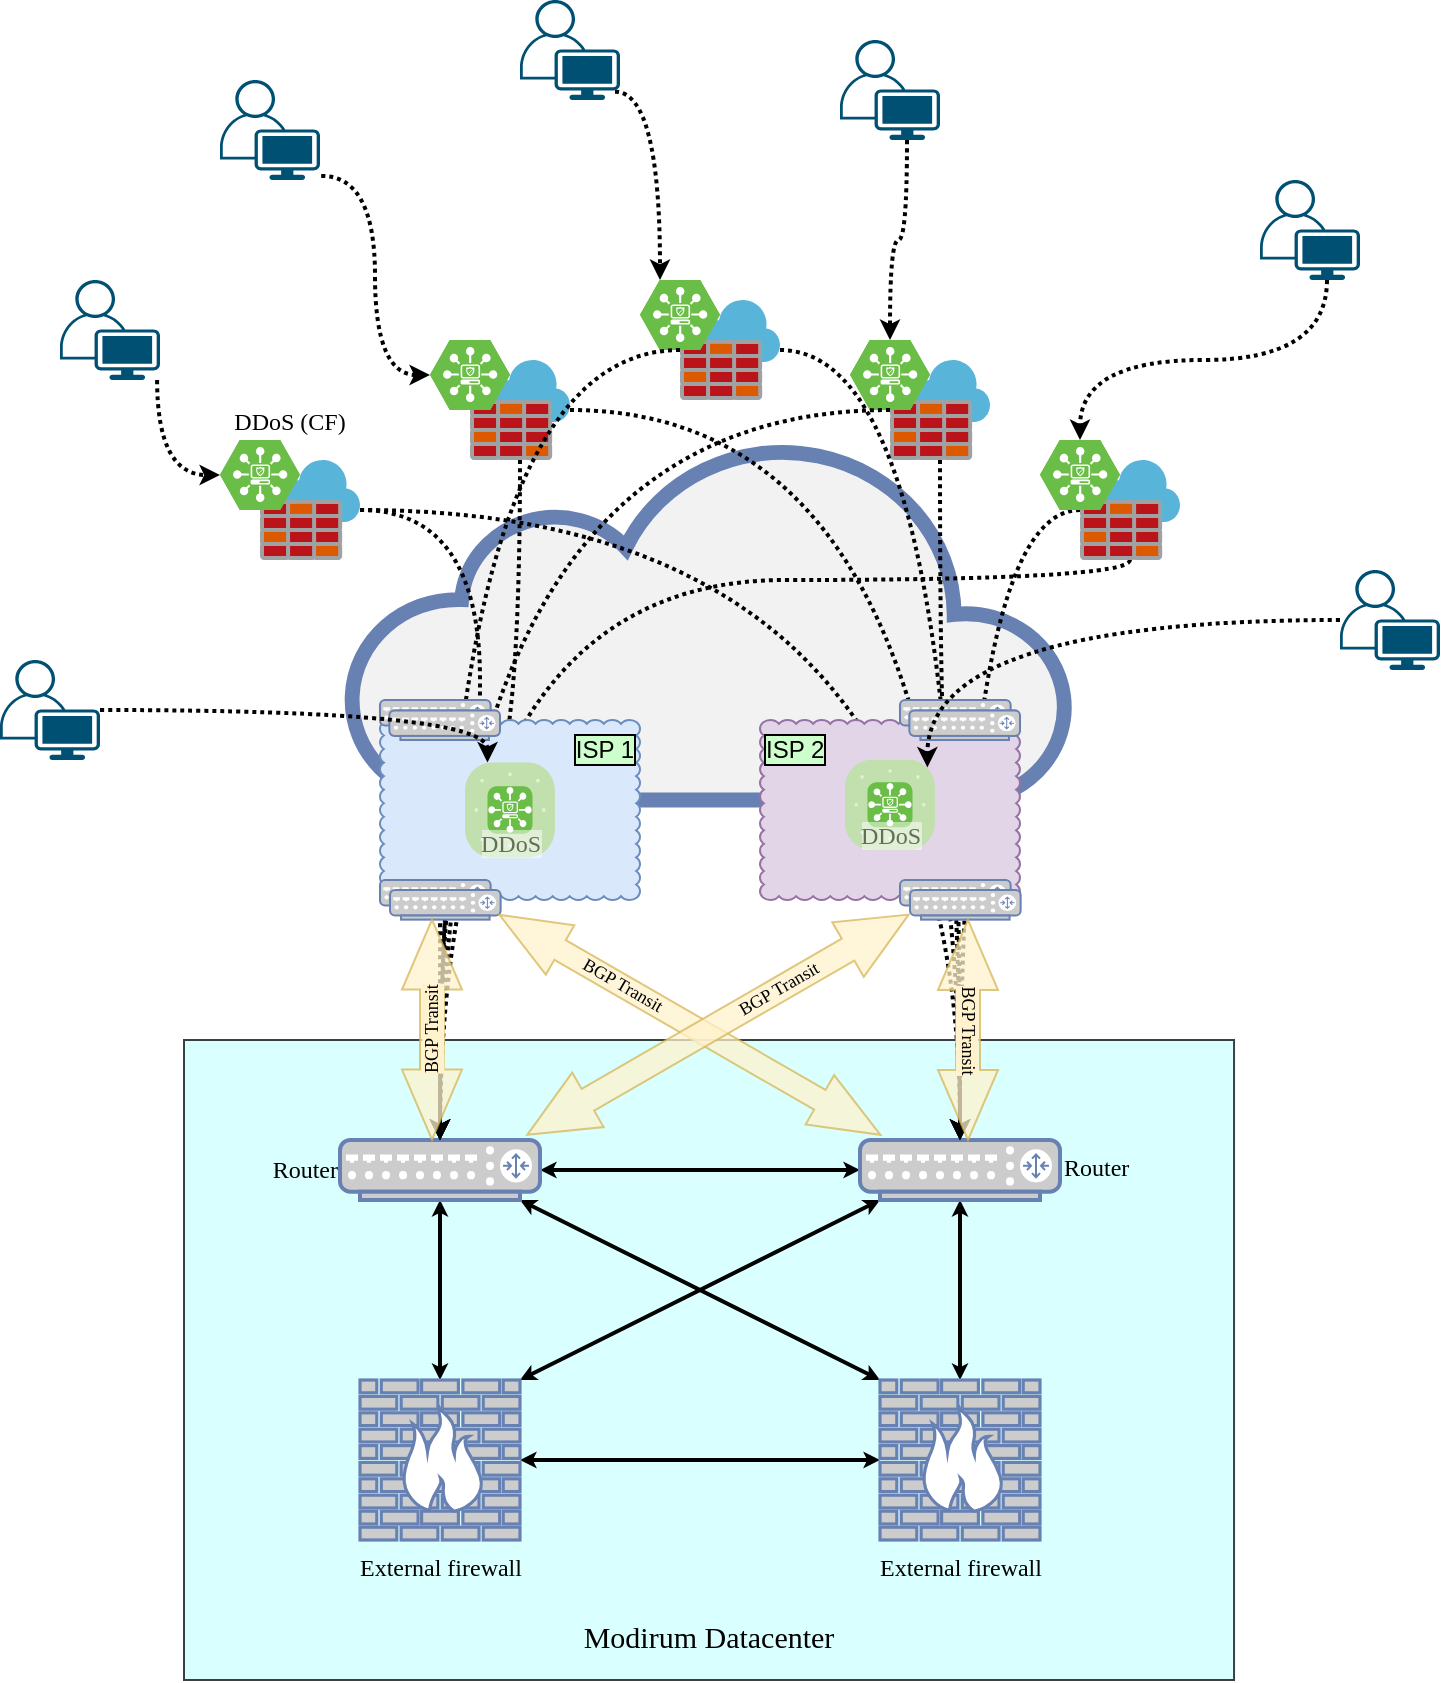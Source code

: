 <mxfile version="15.9.1" type="github">
  <diagram id="CL5G-_NYM9ewVfaq2sSb" name="Page-1">
    <mxGraphModel dx="1839" dy="2202" grid="1" gridSize="10" guides="1" tooltips="1" connect="1" arrows="1" fold="1" page="1" pageScale="1" pageWidth="850" pageHeight="1100" math="0" shadow="0">
      <root>
        <mxCell id="0" />
        <mxCell id="1" parent="0" />
        <mxCell id="6W7RN4OTOTchefVPIJHc-1" value="" style="html=1;outlineConnect=0;fillColor=#F2F2F2;strokeColor=#6881B3;gradientDirection=north;strokeWidth=2;shape=mxgraph.networks.cloud;fontColor=#ffffff;perimeterSpacing=0;sketch=0;" parent="1" vertex="1">
          <mxGeometry x="245" y="90" width="360" height="180" as="geometry" />
        </mxCell>
        <mxCell id="2-G_41VjCPuvLT6OFAs_-91" value="" style="edgeStyle=orthogonalEdgeStyle;curved=1;comic=0;sketch=0;orthogonalLoop=1;jettySize=auto;html=1;entryX=0.5;entryY=0;entryDx=0;entryDy=0;entryPerimeter=0;shadow=0;dashed=1;dashPattern=1 1;startArrow=none;startFill=0;endArrow=none;endFill=1;startSize=15;endSize=4;strokeColor=default;strokeWidth=2;" edge="1" parent="1" source="6W7RN4OTOTchefVPIJHc-22" target="6W7RN4OTOTchefVPIJHc-3">
          <mxGeometry relative="1" as="geometry">
            <mxPoint x="610" y="125" as="sourcePoint" />
            <mxPoint x="550" y="440" as="targetPoint" />
          </mxGeometry>
        </mxCell>
        <mxCell id="2-G_41VjCPuvLT6OFAs_-100" value="Modirum Datacenter" style="whiteSpace=wrap;html=1;labelBackgroundColor=none;labelBorderColor=none;sketch=0;fontFamily=Georgia;fontSize=15;strokeColor=default;fillColor=#CCFFFF;opacity=75;verticalAlign=bottom;spacingBottom=10;" vertex="1" parent="1">
          <mxGeometry x="162" y="390" width="525.02" height="320" as="geometry" />
        </mxCell>
        <mxCell id="2-G_41VjCPuvLT6OFAs_-89" value="" style="edgeStyle=orthogonalEdgeStyle;curved=1;comic=0;sketch=0;orthogonalLoop=1;jettySize=auto;html=1;shadow=0;dashed=1;dashPattern=1 1;startArrow=none;startFill=0;endArrow=none;endFill=1;startSize=15;endSize=4;strokeColor=default;strokeWidth=2;entryX=0.5;entryY=0;entryDx=0;entryDy=0;entryPerimeter=0;" edge="1" parent="1" source="6W7RN4OTOTchefVPIJHc-22" target="6W7RN4OTOTchefVPIJHc-2">
          <mxGeometry relative="1" as="geometry">
            <mxPoint x="635" y="150" as="sourcePoint" />
            <mxPoint x="290" y="440" as="targetPoint" />
            <Array as="points">
              <mxPoint x="635" y="160" />
              <mxPoint x="290" y="160" />
            </Array>
          </mxGeometry>
        </mxCell>
        <mxCell id="2-G_41VjCPuvLT6OFAs_-94" style="comic=0;sketch=0;orthogonalLoop=1;jettySize=auto;html=1;entryX=0.5;entryY=0;entryDx=0;entryDy=0;entryPerimeter=0;shadow=0;fontFamily=Georgia;fontSize=9;startArrow=classic;startFill=1;endArrow=classic;endFill=1;startSize=2;endSize=2;strokeColor=default;strokeWidth=2;" edge="1" parent="1" source="6W7RN4OTOTchefVPIJHc-2" target="6W7RN4OTOTchefVPIJHc-4">
          <mxGeometry relative="1" as="geometry" />
        </mxCell>
        <mxCell id="2-G_41VjCPuvLT6OFAs_-95" style="comic=0;sketch=0;orthogonalLoop=1;jettySize=auto;html=1;exitX=0.9;exitY=1;exitDx=0;exitDy=0;exitPerimeter=0;shadow=0;fontFamily=Georgia;fontSize=9;startArrow=classic;startFill=1;endArrow=classic;endFill=1;startSize=2;endSize=2;strokeColor=default;strokeWidth=2;entryX=0;entryY=0;entryDx=0;entryDy=0;entryPerimeter=0;" edge="1" parent="1" source="6W7RN4OTOTchefVPIJHc-2" target="6W7RN4OTOTchefVPIJHc-5">
          <mxGeometry relative="1" as="geometry" />
        </mxCell>
        <mxCell id="2-G_41VjCPuvLT6OFAs_-96" style="edgeStyle=orthogonalEdgeStyle;curved=1;comic=0;sketch=0;orthogonalLoop=1;jettySize=auto;html=1;entryX=0;entryY=0.5;entryDx=0;entryDy=0;entryPerimeter=0;shadow=0;fontFamily=Georgia;fontSize=9;startArrow=classic;startFill=1;endArrow=classic;endFill=1;startSize=2;endSize=2;strokeColor=default;strokeWidth=2;" edge="1" parent="1" source="6W7RN4OTOTchefVPIJHc-2" target="6W7RN4OTOTchefVPIJHc-3">
          <mxGeometry relative="1" as="geometry" />
        </mxCell>
        <mxCell id="6W7RN4OTOTchefVPIJHc-2" value="Router" style="fontColor=#000000;verticalAlign=middle;verticalLabelPosition=middle;labelPosition=left;align=right;html=1;outlineConnect=0;fillColor=#CCCCCC;strokeColor=#6881B3;gradientColor=none;gradientDirection=north;strokeWidth=2;shape=mxgraph.networks.router;fontFamily=Georgia;" parent="1" vertex="1">
          <mxGeometry x="240" y="440" width="100" height="30" as="geometry" />
        </mxCell>
        <mxCell id="2-G_41VjCPuvLT6OFAs_-98" style="comic=0;sketch=0;orthogonalLoop=1;jettySize=auto;html=1;exitX=0.5;exitY=1;exitDx=0;exitDy=0;exitPerimeter=0;shadow=0;fontFamily=Georgia;fontSize=9;startArrow=classic;startFill=1;endArrow=classic;endFill=1;startSize=2;endSize=2;strokeColor=default;strokeWidth=2;entryX=0.5;entryY=0;entryDx=0;entryDy=0;entryPerimeter=0;" edge="1" parent="1" source="6W7RN4OTOTchefVPIJHc-3" target="6W7RN4OTOTchefVPIJHc-5">
          <mxGeometry relative="1" as="geometry">
            <mxPoint x="530" y="560" as="targetPoint" />
          </mxGeometry>
        </mxCell>
        <mxCell id="2-G_41VjCPuvLT6OFAs_-99" style="comic=0;sketch=0;orthogonalLoop=1;jettySize=auto;html=1;exitX=0.1;exitY=1;exitDx=0;exitDy=0;exitPerimeter=0;shadow=0;fontFamily=Georgia;fontSize=9;startArrow=classic;startFill=1;endArrow=classic;endFill=1;startSize=2;endSize=2;strokeColor=default;strokeWidth=2;entryX=1;entryY=0;entryDx=0;entryDy=0;entryPerimeter=0;" edge="1" parent="1" source="6W7RN4OTOTchefVPIJHc-3" target="6W7RN4OTOTchefVPIJHc-4">
          <mxGeometry relative="1" as="geometry" />
        </mxCell>
        <mxCell id="6W7RN4OTOTchefVPIJHc-3" value="Router" style="fontColor=#000000;verticalAlign=top;verticalLabelPosition=middle;labelPosition=right;align=left;html=1;outlineConnect=0;fillColor=#CCCCCC;strokeColor=#6881B3;gradientColor=none;gradientDirection=north;strokeWidth=2;shape=mxgraph.networks.router;labelBackgroundColor=none;fontFamily=Georgia;fontSize=12;" parent="1" vertex="1">
          <mxGeometry x="500" y="440" width="100" height="30" as="geometry" />
        </mxCell>
        <mxCell id="2-G_41VjCPuvLT6OFAs_-97" style="edgeStyle=orthogonalEdgeStyle;curved=1;comic=0;sketch=0;orthogonalLoop=1;jettySize=auto;html=1;exitX=1;exitY=0.5;exitDx=0;exitDy=0;exitPerimeter=0;entryX=0;entryY=0.5;entryDx=0;entryDy=0;entryPerimeter=0;shadow=0;fontFamily=Georgia;fontSize=9;startArrow=classic;startFill=1;endArrow=classic;endFill=1;startSize=2;endSize=2;strokeColor=default;strokeWidth=2;" edge="1" parent="1" source="6W7RN4OTOTchefVPIJHc-4" target="6W7RN4OTOTchefVPIJHc-5">
          <mxGeometry relative="1" as="geometry" />
        </mxCell>
        <mxCell id="6W7RN4OTOTchefVPIJHc-4" value="External firewall" style="fontColor=#000000;verticalAlign=top;verticalLabelPosition=bottom;labelPosition=center;align=center;html=1;outlineConnect=0;fillColor=#CCCCCC;strokeColor=#6881B3;gradientColor=none;gradientDirection=north;strokeWidth=2;shape=mxgraph.networks.firewall;fontFamily=Georgia;" parent="1" vertex="1">
          <mxGeometry x="250" y="560" width="80" height="80" as="geometry" />
        </mxCell>
        <mxCell id="6W7RN4OTOTchefVPIJHc-5" value="External firewall" style="fontColor=#000000;verticalAlign=top;verticalLabelPosition=bottom;labelPosition=center;align=center;html=1;outlineConnect=0;fillColor=#CCCCCC;strokeColor=#6881B3;gradientColor=none;gradientDirection=north;strokeWidth=2;shape=mxgraph.networks.firewall;fontFamily=Georgia;" parent="1" vertex="1">
          <mxGeometry x="510" y="560" width="80" height="80" as="geometry" />
        </mxCell>
        <mxCell id="6W7RN4OTOTchefVPIJHc-21" value="" style="group" parent="1" vertex="1" connectable="0">
          <mxGeometry x="590" y="90" width="70" height="60" as="geometry" />
        </mxCell>
        <mxCell id="6W7RN4OTOTchefVPIJHc-22" value="" style="sketch=0;aspect=fixed;html=1;points=[];align=center;image;fontSize=12;image=img/lib/mscae/Azure_Firewall.svg;fillColor=#F2F2F2;gradientColor=none;" parent="6W7RN4OTOTchefVPIJHc-21" vertex="1">
          <mxGeometry x="20" y="10" width="50" height="50" as="geometry" />
        </mxCell>
        <mxCell id="6W7RN4OTOTchefVPIJHc-23" value="" style="verticalLabelPosition=bottom;sketch=0;html=1;fillColor=#6ABD46;strokeColor=#ffffff;verticalAlign=top;align=center;points=[[0,0.5,0],[0.125,0.25,0],[0.25,0,0],[0.5,0,0],[0.75,0,0],[0.875,0.25,0],[1,0.5,0],[0.875,0.75,0],[0.75,1,0],[0.5,1,0],[0.125,0.75,0]];pointerEvents=1;shape=mxgraph.cisco_safe.compositeIcon;bgIcon=mxgraph.cisco_safe.design.blank_device;resIcon=mxgraph.cisco_safe.design.ddos_protection;fontFamily=Helvetica;fontSize=12;fontColor=rgb(0, 0, 0);" parent="6W7RN4OTOTchefVPIJHc-21" vertex="1">
          <mxGeometry width="40" height="35" as="geometry" />
        </mxCell>
        <mxCell id="6W7RN4OTOTchefVPIJHc-24" value="" style="group" parent="1" vertex="1" connectable="0">
          <mxGeometry x="390" y="10" width="70" height="60" as="geometry" />
        </mxCell>
        <mxCell id="6W7RN4OTOTchefVPIJHc-25" value="" style="sketch=0;aspect=fixed;html=1;points=[];align=center;image;fontSize=12;image=img/lib/mscae/Azure_Firewall.svg;fillColor=#F2F2F2;gradientColor=none;" parent="6W7RN4OTOTchefVPIJHc-24" vertex="1">
          <mxGeometry x="20" y="10" width="50" height="50" as="geometry" />
        </mxCell>
        <mxCell id="6W7RN4OTOTchefVPIJHc-26" value="" style="verticalLabelPosition=bottom;sketch=0;html=1;fillColor=#6ABD46;strokeColor=#ffffff;verticalAlign=top;align=center;points=[[0,0.5,0],[0.125,0.25,0],[0.25,0,0],[0.5,0,0],[0.75,0,0],[0.875,0.25,0],[1,0.5,0],[0.875,0.75,0],[0.75,1,0],[0.5,1,0],[0.125,0.75,0]];pointerEvents=1;shape=mxgraph.cisco_safe.compositeIcon;bgIcon=mxgraph.cisco_safe.design.blank_device;resIcon=mxgraph.cisco_safe.design.ddos_protection;fontFamily=Helvetica;fontSize=12;fontColor=rgb(0, 0, 0);" parent="6W7RN4OTOTchefVPIJHc-24" vertex="1">
          <mxGeometry width="40" height="35" as="geometry" />
        </mxCell>
        <mxCell id="6W7RN4OTOTchefVPIJHc-27" value="" style="group" parent="1" vertex="1" connectable="0">
          <mxGeometry x="285" y="40" width="70" height="60" as="geometry" />
        </mxCell>
        <mxCell id="6W7RN4OTOTchefVPIJHc-28" value="" style="sketch=0;aspect=fixed;html=1;points=[];align=center;image;fontSize=12;image=img/lib/mscae/Azure_Firewall.svg;fillColor=#F2F2F2;gradientColor=none;" parent="6W7RN4OTOTchefVPIJHc-27" vertex="1">
          <mxGeometry x="20" y="10" width="50" height="50" as="geometry" />
        </mxCell>
        <mxCell id="6W7RN4OTOTchefVPIJHc-29" value="" style="verticalLabelPosition=bottom;sketch=0;html=1;fillColor=#6ABD46;strokeColor=#ffffff;verticalAlign=top;align=center;points=[[0,0.5,0],[0.125,0.25,0],[0.25,0,0],[0.5,0,0],[0.75,0,0],[0.875,0.25,0],[1,0.5,0],[0.875,0.75,0],[0.75,1,0],[0.5,1,0],[0.125,0.75,0]];pointerEvents=1;shape=mxgraph.cisco_safe.compositeIcon;bgIcon=mxgraph.cisco_safe.design.blank_device;resIcon=mxgraph.cisco_safe.design.ddos_protection;fontFamily=Helvetica;fontSize=12;fontColor=rgb(0, 0, 0);" parent="6W7RN4OTOTchefVPIJHc-27" vertex="1">
          <mxGeometry width="40" height="35" as="geometry" />
        </mxCell>
        <mxCell id="6W7RN4OTOTchefVPIJHc-30" value="" style="group" parent="1" vertex="1" connectable="0">
          <mxGeometry x="495" y="40" width="70" height="60" as="geometry" />
        </mxCell>
        <mxCell id="6W7RN4OTOTchefVPIJHc-31" value="" style="sketch=0;aspect=fixed;html=1;points=[];align=center;image;fontSize=12;image=img/lib/mscae/Azure_Firewall.svg;fillColor=#F2F2F2;gradientColor=none;" parent="6W7RN4OTOTchefVPIJHc-30" vertex="1">
          <mxGeometry x="20" y="10" width="50" height="50" as="geometry" />
        </mxCell>
        <mxCell id="6W7RN4OTOTchefVPIJHc-32" value="" style="verticalLabelPosition=bottom;sketch=0;html=1;fillColor=#6ABD46;strokeColor=#ffffff;verticalAlign=top;align=center;points=[[0,0.5,0],[0.125,0.25,0],[0.25,0,0],[0.5,0,0],[0.75,0,0],[0.875,0.25,0],[1,0.5,0],[0.875,0.75,0],[0.75,1,0],[0.5,1,0],[0.125,0.75,0]];pointerEvents=1;shape=mxgraph.cisco_safe.compositeIcon;bgIcon=mxgraph.cisco_safe.design.blank_device;resIcon=mxgraph.cisco_safe.design.ddos_protection;fontFamily=Helvetica;fontSize=12;fontColor=rgb(0, 0, 0);" parent="6W7RN4OTOTchefVPIJHc-30" vertex="1">
          <mxGeometry width="40" height="35" as="geometry" />
        </mxCell>
        <mxCell id="2-G_41VjCPuvLT6OFAs_-44" style="edgeStyle=orthogonalEdgeStyle;curved=1;comic=0;sketch=0;orthogonalLoop=1;jettySize=auto;html=1;shadow=0;dashed=1;dashPattern=1 1;startArrow=none;startFill=0;endArrow=classic;endFill=1;startSize=15;endSize=4;strokeColor=default;strokeWidth=2;" edge="1" parent="1" source="6W7RN4OTOTchefVPIJHc-7" target="6W7RN4OTOTchefVPIJHc-2">
          <mxGeometry relative="1" as="geometry">
            <Array as="points">
              <mxPoint x="310" y="125" />
              <mxPoint x="310" y="295" />
              <mxPoint x="290" y="295" />
            </Array>
          </mxGeometry>
        </mxCell>
        <mxCell id="2-G_41VjCPuvLT6OFAs_-45" style="edgeStyle=orthogonalEdgeStyle;curved=1;comic=0;sketch=0;orthogonalLoop=1;jettySize=auto;html=1;shadow=0;dashed=1;dashPattern=1 1;startArrow=none;startFill=0;endArrow=classic;endFill=1;startSize=15;endSize=4;strokeColor=default;strokeWidth=2;" edge="1" parent="1" source="6W7RN4OTOTchefVPIJHc-28" target="6W7RN4OTOTchefVPIJHc-2">
          <mxGeometry relative="1" as="geometry" />
        </mxCell>
        <mxCell id="2-G_41VjCPuvLT6OFAs_-46" style="edgeStyle=orthogonalEdgeStyle;curved=1;comic=0;sketch=0;orthogonalLoop=1;jettySize=auto;html=1;shadow=0;dashed=1;dashPattern=1 1;startArrow=none;startFill=0;endArrow=classic;endFill=1;startSize=15;endSize=4;strokeColor=default;strokeWidth=2;" edge="1" parent="1" source="6W7RN4OTOTchefVPIJHc-25" target="6W7RN4OTOTchefVPIJHc-2">
          <mxGeometry relative="1" as="geometry" />
        </mxCell>
        <mxCell id="2-G_41VjCPuvLT6OFAs_-47" style="edgeStyle=orthogonalEdgeStyle;curved=1;comic=0;sketch=0;orthogonalLoop=1;jettySize=auto;html=1;shadow=0;dashed=1;dashPattern=1 1;startArrow=none;startFill=0;endArrow=classic;endFill=1;startSize=15;endSize=4;strokeColor=default;strokeWidth=2;" edge="1" parent="1" source="6W7RN4OTOTchefVPIJHc-31" target="6W7RN4OTOTchefVPIJHc-2">
          <mxGeometry relative="1" as="geometry" />
        </mxCell>
        <mxCell id="2-G_41VjCPuvLT6OFAs_-48" style="edgeStyle=orthogonalEdgeStyle;curved=1;comic=0;sketch=0;orthogonalLoop=1;jettySize=auto;html=1;shadow=0;dashed=1;dashPattern=1 1;startArrow=none;startFill=0;endArrow=classic;endFill=1;startSize=15;endSize=4;strokeColor=default;strokeWidth=2;" edge="1" parent="1" source="2-G_41VjCPuvLT6OFAs_-88" target="6W7RN4OTOTchefVPIJHc-2">
          <mxGeometry relative="1" as="geometry">
            <Array as="points">
              <mxPoint x="290" y="160" />
            </Array>
          </mxGeometry>
        </mxCell>
        <mxCell id="2-G_41VjCPuvLT6OFAs_-49" style="edgeStyle=orthogonalEdgeStyle;curved=1;comic=0;sketch=0;orthogonalLoop=1;jettySize=auto;html=1;shadow=0;dashed=1;dashPattern=1 1;startArrow=none;startFill=0;endArrow=classic;endFill=1;startSize=15;endSize=4;strokeColor=default;strokeWidth=2;" edge="1" parent="1" source="6W7RN4OTOTchefVPIJHc-7" target="6W7RN4OTOTchefVPIJHc-3">
          <mxGeometry relative="1" as="geometry" />
        </mxCell>
        <mxCell id="2-G_41VjCPuvLT6OFAs_-50" style="edgeStyle=orthogonalEdgeStyle;curved=1;comic=0;sketch=0;orthogonalLoop=1;jettySize=auto;html=1;entryX=0.5;entryY=0;entryDx=0;entryDy=0;entryPerimeter=0;shadow=0;dashed=1;dashPattern=1 1;startArrow=none;startFill=0;endArrow=classic;endFill=1;startSize=15;endSize=4;strokeColor=default;strokeWidth=2;" edge="1" parent="1" source="6W7RN4OTOTchefVPIJHc-28" target="6W7RN4OTOTchefVPIJHc-3">
          <mxGeometry relative="1" as="geometry" />
        </mxCell>
        <mxCell id="2-G_41VjCPuvLT6OFAs_-51" style="edgeStyle=orthogonalEdgeStyle;curved=1;comic=0;sketch=0;orthogonalLoop=1;jettySize=auto;html=1;entryX=0.5;entryY=0;entryDx=0;entryDy=0;entryPerimeter=0;shadow=0;dashed=1;dashPattern=1 1;startArrow=none;startFill=0;endArrow=classic;endFill=1;startSize=15;endSize=4;strokeColor=default;strokeWidth=2;" edge="1" parent="1" source="6W7RN4OTOTchefVPIJHc-25" target="6W7RN4OTOTchefVPIJHc-3">
          <mxGeometry relative="1" as="geometry" />
        </mxCell>
        <mxCell id="2-G_41VjCPuvLT6OFAs_-52" style="edgeStyle=orthogonalEdgeStyle;curved=1;comic=0;sketch=0;orthogonalLoop=1;jettySize=auto;html=1;entryX=0.5;entryY=0;entryDx=0;entryDy=0;entryPerimeter=0;shadow=0;dashed=1;dashPattern=1 1;startArrow=none;startFill=0;endArrow=classic;endFill=1;startSize=15;endSize=4;strokeColor=default;strokeWidth=2;" edge="1" parent="1" source="6W7RN4OTOTchefVPIJHc-31" target="6W7RN4OTOTchefVPIJHc-3">
          <mxGeometry relative="1" as="geometry" />
        </mxCell>
        <mxCell id="2-G_41VjCPuvLT6OFAs_-54" value="" style="group;fillColor=none;" vertex="1" connectable="0" parent="1">
          <mxGeometry x="450" y="220" width="130" height="104.81" as="geometry" />
        </mxCell>
        <mxCell id="6W7RN4OTOTchefVPIJHc-34" value="ISP 2 " style="whiteSpace=wrap;html=1;shape=mxgraph.basic.cloud_rect;fillColor=#e1d5e7;verticalAlign=top;align=left;labelBackgroundColor=#CCFFCC;labelBorderColor=default;strokeColor=#9673a6;" parent="2-G_41VjCPuvLT6OFAs_-54" vertex="1">
          <mxGeometry y="10" width="130" height="90" as="geometry" />
        </mxCell>
        <mxCell id="2-G_41VjCPuvLT6OFAs_-12" value="&lt;div&gt;DDoS&lt;/div&gt;" style="verticalLabelPosition=middle;sketch=0;html=1;fillColor=#6ABD46;strokeColor=#ffffff;verticalAlign=bottom;align=center;points=[[0.085,0.085,0],[0.915,0.085,0],[0.915,0.915,0],[0.085,0.915,0],[0.25,0,0],[0.5,0,0],[0.75,0,0],[1,0.25,0],[1,0.5,0],[1,0.75,0],[0.75,1,0],[0.5,1,0],[0.25,1,0],[0,0.75,0],[0,0.5,0],[0,0.25,0]];pointerEvents=1;shape=mxgraph.cisco_safe.compositeIcon;bgIcon=mxgraph.cisco_safe.architecture.generic_appliance;resIcon=mxgraph.cisco_safe.architecture.ddos_protection_appliance;labelBackgroundColor=default;labelBorderColor=none;labelPosition=center;spacingTop=0;spacingBottom=0;fontStyle=0;fontFamily=Georgia;spacing=0;textOpacity=50;" vertex="1" parent="2-G_41VjCPuvLT6OFAs_-54">
          <mxGeometry x="42.5" y="29.9" width="45" height="45" as="geometry" />
        </mxCell>
        <mxCell id="2-G_41VjCPuvLT6OFAs_-15" value="" style="group" vertex="1" connectable="0" parent="2-G_41VjCPuvLT6OFAs_-54">
          <mxGeometry x="70" width="60" height="20" as="geometry" />
        </mxCell>
        <mxCell id="2-G_41VjCPuvLT6OFAs_-16" value="" style="fontColor=#0066CC;verticalAlign=top;verticalLabelPosition=bottom;labelPosition=center;align=center;html=1;outlineConnect=0;fillColor=#CCCCCC;strokeColor=#6881B3;gradientColor=none;gradientDirection=north;strokeWidth=2;shape=mxgraph.networks.router;" vertex="1" parent="2-G_41VjCPuvLT6OFAs_-15">
          <mxGeometry width="55.319" height="14.815" as="geometry" />
        </mxCell>
        <mxCell id="2-G_41VjCPuvLT6OFAs_-17" value="" style="fontColor=#0066CC;verticalAlign=top;verticalLabelPosition=bottom;labelPosition=center;align=center;html=1;outlineConnect=0;fillColor=#CCCCCC;strokeColor=#6881B3;gradientColor=none;gradientDirection=north;strokeWidth=2;shape=mxgraph.networks.router;" vertex="1" parent="2-G_41VjCPuvLT6OFAs_-15">
          <mxGeometry x="4.681" y="5.185" width="55.319" height="14.815" as="geometry" />
        </mxCell>
        <mxCell id="2-G_41VjCPuvLT6OFAs_-23" value="" style="fontColor=#0066CC;verticalAlign=top;verticalLabelPosition=bottom;labelPosition=center;align=center;html=1;outlineConnect=0;fillColor=#CCCCCC;strokeColor=#6881B3;gradientColor=none;gradientDirection=north;strokeWidth=2;shape=mxgraph.networks.router;" vertex="1" parent="2-G_41VjCPuvLT6OFAs_-54">
          <mxGeometry x="70.001" y="89.995" width="55.319" height="14.815" as="geometry" />
        </mxCell>
        <mxCell id="2-G_41VjCPuvLT6OFAs_-22" value="" style="fontColor=#0066CC;verticalAlign=top;verticalLabelPosition=bottom;labelPosition=center;align=center;html=1;outlineConnect=0;fillColor=#CCCCCC;strokeColor=#6881B3;gradientColor=none;gradientDirection=north;strokeWidth=2;shape=mxgraph.networks.router;" vertex="1" parent="2-G_41VjCPuvLT6OFAs_-54">
          <mxGeometry x="75.001" y="94.995" width="55.319" height="14.815" as="geometry" />
        </mxCell>
        <mxCell id="6W7RN4OTOTchefVPIJHc-20" value="DDoS (CF)" style="group;labelBorderColor=none;labelBackgroundColor=none;fontStyle=0;labelPosition=center;verticalLabelPosition=top;align=center;verticalAlign=bottom;fontFamily=Georgia;" parent="1" vertex="1" connectable="0">
          <mxGeometry x="180" y="90" width="70" height="60" as="geometry" />
        </mxCell>
        <mxCell id="6W7RN4OTOTchefVPIJHc-7" value="" style="sketch=0;aspect=fixed;html=1;points=[];align=center;image;fontSize=12;image=img/lib/mscae/Azure_Firewall.svg;fillColor=#F2F2F2;gradientColor=none;fontStyle=0" parent="6W7RN4OTOTchefVPIJHc-20" vertex="1">
          <mxGeometry x="20" y="10" width="50" height="50" as="geometry" />
        </mxCell>
        <mxCell id="6W7RN4OTOTchefVPIJHc-14" value="" style="verticalLabelPosition=bottom;sketch=0;html=1;fillColor=#6ABD46;strokeColor=#ffffff;verticalAlign=top;align=center;points=[[0,0.5,0],[0.125,0.25,0],[0.25,0,0],[0.5,0,0],[0.75,0,0],[0.875,0.25,0],[1,0.5,0],[0.875,0.75,0],[0.75,1,0],[0.5,1,0],[0.125,0.75,0]];pointerEvents=1;shape=mxgraph.cisco_safe.compositeIcon;bgIcon=mxgraph.cisco_safe.design.blank_device;resIcon=mxgraph.cisco_safe.design.ddos_protection;fontFamily=Helvetica;fontSize=12;fontColor=rgb(0, 0, 0);fontStyle=0" parent="6W7RN4OTOTchefVPIJHc-20" vertex="1">
          <mxGeometry width="40" height="35" as="geometry" />
        </mxCell>
        <mxCell id="2-G_41VjCPuvLT6OFAs_-55" value="" style="group" vertex="1" connectable="0" parent="1">
          <mxGeometry x="260" y="220" width="130" height="104.81" as="geometry" />
        </mxCell>
        <mxCell id="6W7RN4OTOTchefVPIJHc-33" value="ISP 1 " style="whiteSpace=wrap;html=1;shape=mxgraph.basic.cloud_rect;fillColor=#dae8fc;verticalAlign=top;align=right;labelBackgroundColor=#CCFFCC;labelBorderColor=default;strokeColor=#6c8ebf;" parent="2-G_41VjCPuvLT6OFAs_-55" vertex="1">
          <mxGeometry y="10" width="130" height="90" as="geometry" />
        </mxCell>
        <mxCell id="2-G_41VjCPuvLT6OFAs_-7" value="" style="group" vertex="1" connectable="0" parent="2-G_41VjCPuvLT6OFAs_-55">
          <mxGeometry width="60" height="20" as="geometry" />
        </mxCell>
        <mxCell id="2-G_41VjCPuvLT6OFAs_-3" value="" style="fontColor=#0066CC;verticalAlign=top;verticalLabelPosition=bottom;labelPosition=center;align=center;html=1;outlineConnect=0;fillColor=#CCCCCC;strokeColor=#6881B3;gradientColor=none;gradientDirection=north;strokeWidth=2;shape=mxgraph.networks.router;" vertex="1" parent="2-G_41VjCPuvLT6OFAs_-7">
          <mxGeometry width="55.319" height="14.815" as="geometry" />
        </mxCell>
        <mxCell id="2-G_41VjCPuvLT6OFAs_-4" value="" style="fontColor=#0066CC;verticalAlign=top;verticalLabelPosition=bottom;labelPosition=center;align=center;html=1;outlineConnect=0;fillColor=#CCCCCC;strokeColor=#6881B3;gradientColor=none;gradientDirection=north;strokeWidth=2;shape=mxgraph.networks.router;" vertex="1" parent="2-G_41VjCPuvLT6OFAs_-7">
          <mxGeometry x="4.681" y="5.185" width="55.319" height="14.815" as="geometry" />
        </mxCell>
        <mxCell id="2-G_41VjCPuvLT6OFAs_-19" value="" style="fontColor=#0066CC;verticalAlign=top;verticalLabelPosition=bottom;labelPosition=center;align=center;html=1;outlineConnect=0;fillColor=#CCCCCC;strokeColor=#6881B3;gradientColor=none;gradientDirection=north;strokeWidth=2;shape=mxgraph.networks.router;" vertex="1" parent="2-G_41VjCPuvLT6OFAs_-55">
          <mxGeometry x="0.001" y="89.995" width="55.319" height="14.815" as="geometry" />
        </mxCell>
        <mxCell id="2-G_41VjCPuvLT6OFAs_-20" value="" style="fontColor=#0066CC;verticalAlign=top;verticalLabelPosition=bottom;labelPosition=center;align=center;html=1;outlineConnect=0;fillColor=#CCCCCC;strokeColor=#6881B3;gradientColor=none;gradientDirection=north;strokeWidth=2;shape=mxgraph.networks.router;" vertex="1" parent="2-G_41VjCPuvLT6OFAs_-55">
          <mxGeometry x="5.001" y="94.995" width="55.319" height="14.815" as="geometry" />
        </mxCell>
        <mxCell id="2-G_41VjCPuvLT6OFAs_-56" value="&lt;div&gt;DDoS&lt;/div&gt;" style="verticalLabelPosition=middle;sketch=0;html=1;fillColor=#6ABD46;strokeColor=#ffffff;verticalAlign=bottom;align=center;points=[[0.085,0.085,0],[0.915,0.085,0],[0.915,0.915,0],[0.085,0.915,0],[0.25,0,0],[0.5,0,0],[0.75,0,0],[1,0.25,0],[1,0.5,0],[1,0.75,0],[0.75,1,0],[0.5,1,0],[0.25,1,0],[0,0.75,0],[0,0.5,0],[0,0.25,0]];pointerEvents=1;shape=mxgraph.cisco_safe.compositeIcon;bgIcon=mxgraph.cisco_safe.architecture.generic_appliance;resIcon=mxgraph.cisco_safe.architecture.ddos_protection_appliance;labelBackgroundColor=default;labelBorderColor=none;labelPosition=center;spacingTop=0;spacingBottom=0;fontStyle=0;fontFamily=Georgia;spacing=0;textOpacity=50;" vertex="1" parent="2-G_41VjCPuvLT6OFAs_-55">
          <mxGeometry x="42.5" y="31.25" width="45" height="47.5" as="geometry" />
        </mxCell>
        <mxCell id="2-G_41VjCPuvLT6OFAs_-68" style="edgeStyle=orthogonalEdgeStyle;curved=1;comic=0;sketch=0;orthogonalLoop=1;jettySize=auto;html=1;entryX=0;entryY=0.5;entryDx=0;entryDy=0;entryPerimeter=0;shadow=0;dashed=1;dashPattern=1 1;fontFamily=Georgia;startArrow=none;startFill=0;endArrow=classic;endFill=1;startSize=15;endSize=4;strokeColor=default;strokeWidth=2;exitX=1.012;exitY=0.959;exitDx=0;exitDy=0;exitPerimeter=0;" edge="1" parent="1" source="2-G_41VjCPuvLT6OFAs_-61" target="6W7RN4OTOTchefVPIJHc-29">
          <mxGeometry relative="1" as="geometry" />
        </mxCell>
        <mxCell id="2-G_41VjCPuvLT6OFAs_-61" value="" style="points=[[0.35,0,0],[0.98,0.51,0],[1,0.71,0],[0.67,1,0],[0,0.795,0],[0,0.65,0]];verticalLabelPosition=bottom;sketch=0;html=1;verticalAlign=top;aspect=fixed;align=center;pointerEvents=1;shape=mxgraph.cisco19.user;fillColor=#005073;strokeColor=none;labelBackgroundColor=none;labelBorderColor=none;fontFamily=Georgia;" vertex="1" parent="1">
          <mxGeometry x="180" y="-90" width="50" height="50" as="geometry" />
        </mxCell>
        <mxCell id="2-G_41VjCPuvLT6OFAs_-71" style="edgeStyle=orthogonalEdgeStyle;curved=1;comic=0;sketch=0;orthogonalLoop=1;jettySize=auto;html=1;exitX=0.67;exitY=1;exitDx=0;exitDy=0;exitPerimeter=0;entryX=0.5;entryY=0;entryDx=0;entryDy=0;entryPerimeter=0;shadow=0;dashed=1;dashPattern=1 1;fontFamily=Georgia;startArrow=none;startFill=0;endArrow=classic;endFill=1;startSize=15;endSize=4;strokeColor=default;strokeWidth=2;" edge="1" parent="1" source="2-G_41VjCPuvLT6OFAs_-62" target="6W7RN4OTOTchefVPIJHc-23">
          <mxGeometry relative="1" as="geometry" />
        </mxCell>
        <mxCell id="2-G_41VjCPuvLT6OFAs_-62" value="" style="points=[[0.35,0,0],[0.98,0.51,0],[1,0.71,0],[0.67,1,0],[0,0.795,0],[0,0.65,0]];verticalLabelPosition=bottom;sketch=0;html=1;verticalAlign=top;aspect=fixed;align=center;pointerEvents=1;shape=mxgraph.cisco19.user;fillColor=#005073;strokeColor=none;labelBackgroundColor=none;labelBorderColor=none;fontFamily=Georgia;" vertex="1" parent="1">
          <mxGeometry x="700" y="-40" width="50" height="50" as="geometry" />
        </mxCell>
        <mxCell id="2-G_41VjCPuvLT6OFAs_-69" style="edgeStyle=orthogonalEdgeStyle;curved=1;comic=0;sketch=0;orthogonalLoop=1;jettySize=auto;html=1;entryX=0.25;entryY=0;entryDx=0;entryDy=0;entryPerimeter=0;shadow=0;dashed=1;dashPattern=1 1;fontFamily=Georgia;startArrow=none;startFill=0;endArrow=classic;endFill=1;startSize=15;endSize=4;strokeColor=default;strokeWidth=2;exitX=0.95;exitY=0.917;exitDx=0;exitDy=0;exitPerimeter=0;" edge="1" parent="1" source="2-G_41VjCPuvLT6OFAs_-63" target="6W7RN4OTOTchefVPIJHc-26">
          <mxGeometry relative="1" as="geometry" />
        </mxCell>
        <mxCell id="2-G_41VjCPuvLT6OFAs_-63" value="" style="points=[[0.35,0,0],[0.98,0.51,0],[1,0.71,0],[0.67,1,0],[0,0.795,0],[0,0.65,0]];verticalLabelPosition=bottom;sketch=0;html=1;verticalAlign=top;aspect=fixed;align=center;pointerEvents=1;shape=mxgraph.cisco19.user;fillColor=#005073;strokeColor=none;labelBackgroundColor=none;labelBorderColor=none;fontFamily=Georgia;" vertex="1" parent="1">
          <mxGeometry x="330" y="-130" width="50" height="50" as="geometry" />
        </mxCell>
        <mxCell id="2-G_41VjCPuvLT6OFAs_-70" style="edgeStyle=orthogonalEdgeStyle;curved=1;comic=0;sketch=0;orthogonalLoop=1;jettySize=auto;html=1;exitX=0.67;exitY=1;exitDx=0;exitDy=0;exitPerimeter=0;shadow=0;dashed=1;dashPattern=1 1;fontFamily=Georgia;startArrow=none;startFill=0;endArrow=classic;endFill=1;startSize=15;endSize=4;strokeColor=default;strokeWidth=2;" edge="1" parent="1" source="2-G_41VjCPuvLT6OFAs_-64" target="6W7RN4OTOTchefVPIJHc-32">
          <mxGeometry relative="1" as="geometry" />
        </mxCell>
        <mxCell id="2-G_41VjCPuvLT6OFAs_-64" value="" style="points=[[0.35,0,0],[0.98,0.51,0],[1,0.71,0],[0.67,1,0],[0,0.795,0],[0,0.65,0]];verticalLabelPosition=bottom;sketch=0;html=1;verticalAlign=top;aspect=fixed;align=center;pointerEvents=1;shape=mxgraph.cisco19.user;fillColor=#005073;strokeColor=none;labelBackgroundColor=none;labelBorderColor=none;fontFamily=Georgia;" vertex="1" parent="1">
          <mxGeometry x="490" y="-110" width="50" height="50" as="geometry" />
        </mxCell>
        <mxCell id="2-G_41VjCPuvLT6OFAs_-67" style="edgeStyle=orthogonalEdgeStyle;curved=1;comic=0;sketch=0;orthogonalLoop=1;jettySize=auto;html=1;entryX=0.25;entryY=0;entryDx=0;entryDy=0;entryPerimeter=0;shadow=0;dashed=1;dashPattern=1 1;fontFamily=Georgia;startArrow=none;startFill=0;endArrow=classic;endFill=1;startSize=15;endSize=4;strokeColor=default;strokeWidth=2;" edge="1" parent="1" source="2-G_41VjCPuvLT6OFAs_-65" target="2-G_41VjCPuvLT6OFAs_-56">
          <mxGeometry relative="1" as="geometry" />
        </mxCell>
        <mxCell id="2-G_41VjCPuvLT6OFAs_-65" value="" style="points=[[0.35,0,0],[0.98,0.51,0],[1,0.71,0],[0.67,1,0],[0,0.795,0],[0,0.65,0]];verticalLabelPosition=bottom;sketch=0;html=1;verticalAlign=top;aspect=fixed;align=center;pointerEvents=1;shape=mxgraph.cisco19.user;fillColor=#005073;strokeColor=none;labelBackgroundColor=none;labelBorderColor=none;fontFamily=Georgia;" vertex="1" parent="1">
          <mxGeometry x="70" y="200" width="50" height="50" as="geometry" />
        </mxCell>
        <mxCell id="2-G_41VjCPuvLT6OFAs_-79" style="edgeStyle=orthogonalEdgeStyle;curved=1;comic=0;sketch=0;orthogonalLoop=1;jettySize=auto;html=1;entryX=0.915;entryY=0.085;entryDx=0;entryDy=0;entryPerimeter=0;shadow=0;dashed=1;dashPattern=1 1;fontFamily=Georgia;startArrow=none;startFill=0;endArrow=classic;endFill=1;startSize=15;endSize=4;strokeColor=default;strokeWidth=2;" edge="1" parent="1" source="2-G_41VjCPuvLT6OFAs_-66" target="2-G_41VjCPuvLT6OFAs_-12">
          <mxGeometry relative="1" as="geometry" />
        </mxCell>
        <mxCell id="2-G_41VjCPuvLT6OFAs_-66" value="" style="points=[[0.35,0,0],[0.98,0.51,0],[1,0.71,0],[0.67,1,0],[0,0.795,0],[0,0.65,0]];verticalLabelPosition=bottom;sketch=0;html=1;verticalAlign=top;aspect=fixed;align=center;pointerEvents=1;shape=mxgraph.cisco19.user;fillColor=#005073;strokeColor=none;labelBackgroundColor=none;labelBorderColor=none;fontFamily=Georgia;" vertex="1" parent="1">
          <mxGeometry x="740" y="155" width="50" height="50" as="geometry" />
        </mxCell>
        <mxCell id="2-G_41VjCPuvLT6OFAs_-75" style="edgeStyle=orthogonalEdgeStyle;curved=1;comic=0;sketch=0;orthogonalLoop=1;jettySize=auto;html=1;entryX=0;entryY=0.5;entryDx=0;entryDy=0;entryPerimeter=0;shadow=0;dashed=1;dashPattern=1 1;fontFamily=Georgia;startArrow=none;startFill=0;endArrow=classic;endFill=1;startSize=15;endSize=4;strokeColor=default;strokeWidth=2;exitX=0.971;exitY=1;exitDx=0;exitDy=0;exitPerimeter=0;" edge="1" parent="1" source="2-G_41VjCPuvLT6OFAs_-73" target="6W7RN4OTOTchefVPIJHc-14">
          <mxGeometry relative="1" as="geometry" />
        </mxCell>
        <mxCell id="2-G_41VjCPuvLT6OFAs_-73" value="" style="points=[[0.35,0,0],[0.98,0.51,0],[1,0.71,0],[0.67,1,0],[0,0.795,0],[0,0.65,0]];verticalLabelPosition=bottom;sketch=0;html=1;verticalAlign=top;aspect=fixed;align=center;pointerEvents=1;shape=mxgraph.cisco19.user;fillColor=#005073;strokeColor=none;labelBackgroundColor=none;labelBorderColor=none;fontFamily=Georgia;" vertex="1" parent="1">
          <mxGeometry x="100" y="10" width="50" height="50" as="geometry" />
        </mxCell>
        <mxCell id="2-G_41VjCPuvLT6OFAs_-92" value="BGP Transit&amp;nbsp;&amp;nbsp;&amp;nbsp;&amp;nbsp;&amp;nbsp;&amp;nbsp;&amp;nbsp;&amp;nbsp; &amp;nbsp; &amp;nbsp; &amp;nbsp; &amp;nbsp; &amp;nbsp; &amp;nbsp; &amp;nbsp; &amp;nbsp; &amp;nbsp;&amp;nbsp;&amp;nbsp;&amp;nbsp;&amp;nbsp;&amp;nbsp;&amp;nbsp;&amp;nbsp;&amp;nbsp;&amp;nbsp; " style="html=1;shadow=0;dashed=0;align=center;verticalAlign=middle;shape=mxgraph.arrows2.twoWayArrow;dy=0.6;dx=35;labelBackgroundColor=none;labelBorderColor=none;sketch=0;fontFamily=Georgia;strokeColor=#d6b656;fillColor=#fff2cc;direction=south;rotation=120;fontSize=9;horizontal=0;opacity=75;" vertex="1" parent="1">
          <mxGeometry x="400.72" y="272.46" width="28.53" height="219.95" as="geometry" />
        </mxCell>
        <mxCell id="2-G_41VjCPuvLT6OFAs_-93" value="&lt;div style=&quot;font-size: 9px;&quot;&gt;&amp;nbsp;&amp;nbsp;&amp;nbsp;&amp;nbsp;&amp;nbsp;&amp;nbsp;&amp;nbsp;&amp;nbsp;&amp;nbsp;&amp;nbsp;&amp;nbsp;&amp;nbsp;&amp;nbsp;&amp;nbsp;&amp;nbsp;&amp;nbsp;&amp;nbsp;&amp;nbsp;&amp;nbsp;&amp;nbsp;&amp;nbsp;&amp;nbsp;&amp;nbsp;&amp;nbsp;&amp;nbsp;&amp;nbsp;&amp;nbsp;&amp;nbsp;&amp;nbsp;&amp;nbsp; BGP Transit&lt;/div&gt;" style="html=1;shadow=0;dashed=0;align=center;verticalAlign=middle;shape=mxgraph.arrows2.twoWayArrow;dy=0.6;dx=35;labelBackgroundColor=none;labelBorderColor=none;sketch=0;fontFamily=Georgia;strokeColor=#d6b656;fillColor=#fff2cc;direction=south;rotation=60;horizontal=0;fontSize=9;labelPosition=center;verticalLabelPosition=middle;opacity=75;" vertex="1" parent="1">
          <mxGeometry x="413.25" y="272.26" width="31.47" height="220.19" as="geometry" />
        </mxCell>
        <mxCell id="2-G_41VjCPuvLT6OFAs_-88" value="BGP Transit" style="html=1;shadow=0;dashed=0;align=center;verticalAlign=middle;shape=mxgraph.arrows2.twoWayArrow;dy=0.6;dx=35;labelBackgroundColor=#FFF2CC;labelBorderColor=none;sketch=0;fontFamily=Georgia;strokeColor=#d6b656;fillColor=#fff2cc;direction=south;horizontal=0;opacity=75;fontSize=9;" vertex="1" parent="1">
          <mxGeometry x="271" y="329.81" width="30" height="110" as="geometry" />
        </mxCell>
        <mxCell id="2-G_41VjCPuvLT6OFAs_-90" value="BGP Transit" style="html=1;shadow=0;dashed=0;align=center;verticalAlign=middle;shape=mxgraph.arrows2.twoWayArrow;dy=0.6;dx=35;labelBackgroundColor=#FFF2CC;labelBorderColor=none;sketch=0;fontFamily=Georgia;strokeColor=#d6b656;fillColor=#fff2cc;direction=south;opacity=75;fontSize=9;horizontal=0;rotation=-180;" vertex="1" parent="1">
          <mxGeometry x="539" y="330" width="30" height="110" as="geometry" />
        </mxCell>
      </root>
    </mxGraphModel>
  </diagram>
</mxfile>
